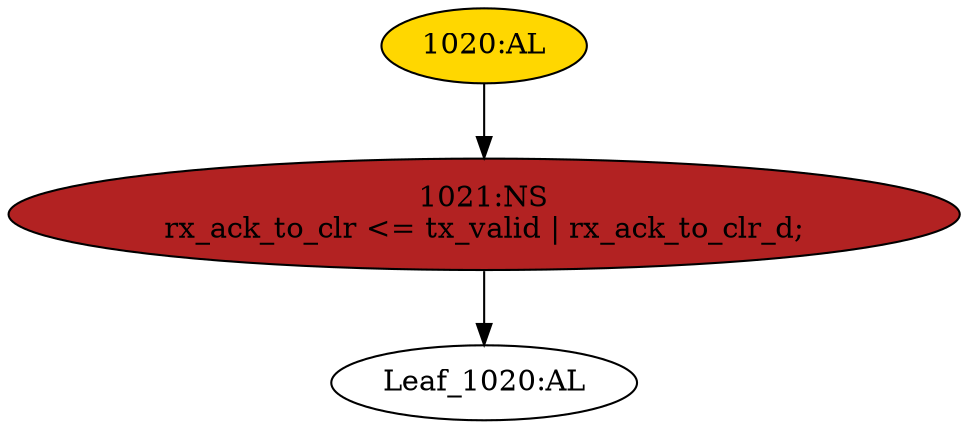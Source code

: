 strict digraph "" {
	node [label="\N"];
	"1021:NS"	 [ast="<pyverilog.vparser.ast.NonblockingSubstitution object at 0x7fae5e11c4d0>",
		fillcolor=firebrick,
		label="1021:NS
rx_ack_to_clr <= tx_valid | rx_ack_to_clr_d;",
		statements="[<pyverilog.vparser.ast.NonblockingSubstitution object at 0x7fae5e11c4d0>]",
		style=filled,
		typ=NonblockingSubstitution];
	"Leaf_1020:AL"	 [def_var="['rx_ack_to_clr']",
		label="Leaf_1020:AL"];
	"1021:NS" -> "Leaf_1020:AL"	 [cond="[]",
		lineno=None];
	"1020:AL"	 [ast="<pyverilog.vparser.ast.Always object at 0x7fae5e11c710>",
		clk_sens=True,
		fillcolor=gold,
		label="1020:AL",
		sens="['clk']",
		statements="[]",
		style=filled,
		typ=Always,
		use_var="['rx_ack_to_clr_d', 'tx_valid']"];
	"1020:AL" -> "1021:NS"	 [cond="[]",
		lineno=None];
}
